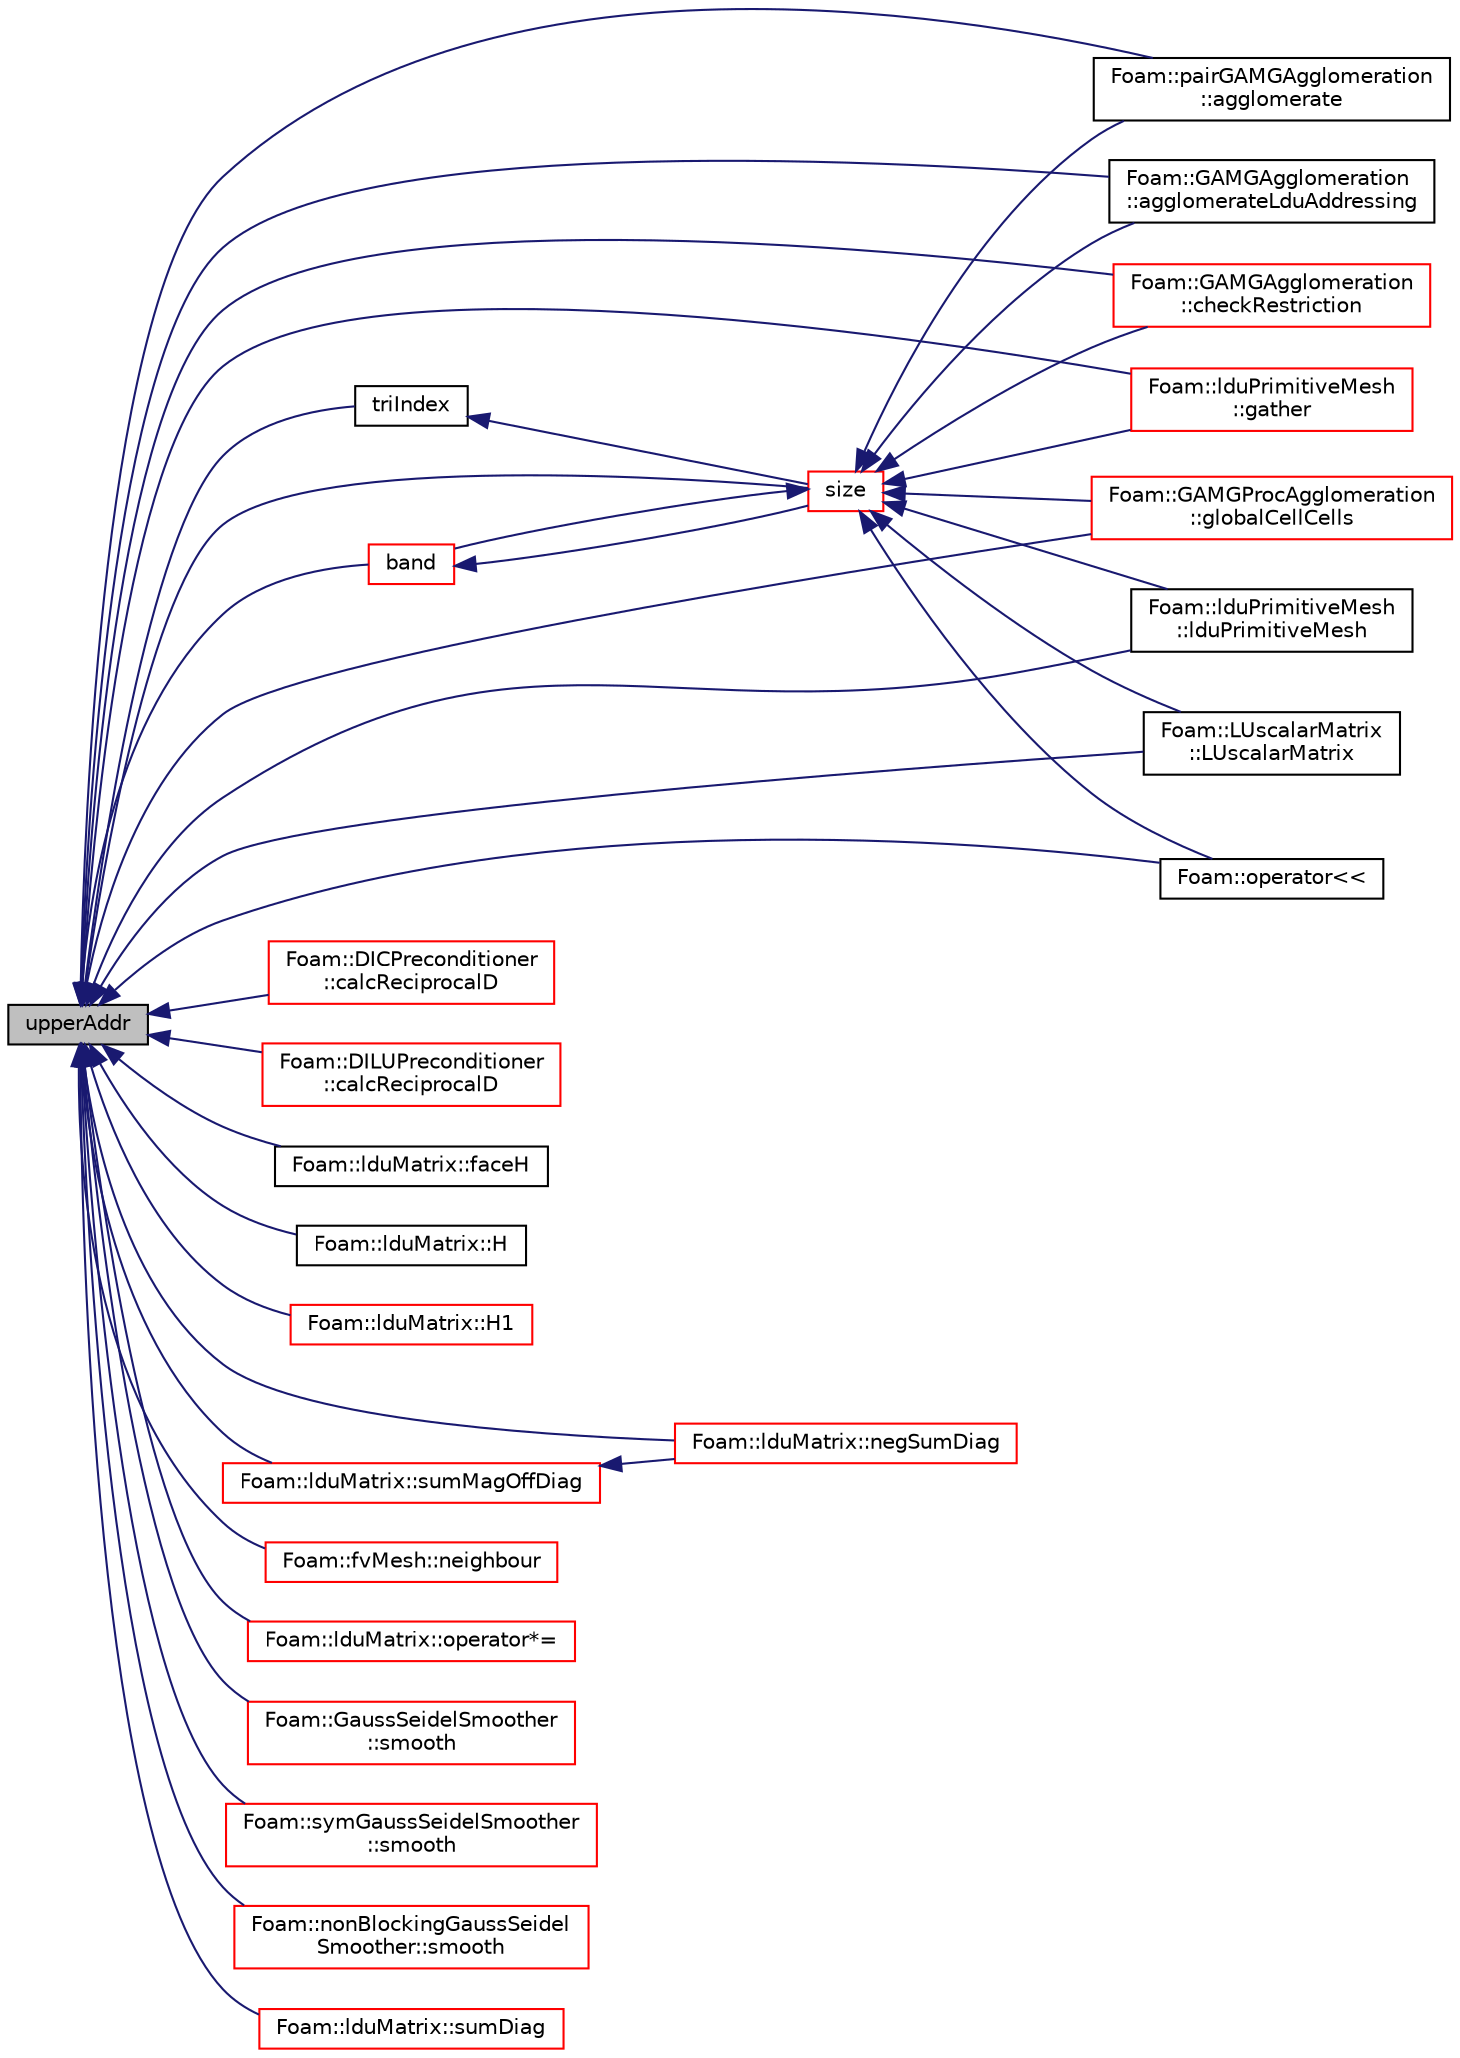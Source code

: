 digraph "upperAddr"
{
  bgcolor="transparent";
  edge [fontname="Helvetica",fontsize="10",labelfontname="Helvetica",labelfontsize="10"];
  node [fontname="Helvetica",fontsize="10",shape=record];
  rankdir="LR";
  Node2096 [label="upperAddr",height=0.2,width=0.4,color="black", fillcolor="grey75", style="filled", fontcolor="black"];
  Node2096 -> Node2097 [dir="back",color="midnightblue",fontsize="10",style="solid",fontname="Helvetica"];
  Node2097 [label="Foam::pairGAMGAgglomeration\l::agglomerate",height=0.2,width=0.4,color="black",URL="$a28017.html#a70a79dc9e89583565e07c680157e7823",tooltip="Calculate and return agglomeration. "];
  Node2096 -> Node2098 [dir="back",color="midnightblue",fontsize="10",style="solid",fontname="Helvetica"];
  Node2098 [label="Foam::GAMGAgglomeration\l::agglomerateLduAddressing",height=0.2,width=0.4,color="black",URL="$a28013.html#a1f8676d38e3715d5330beb58b7883c90",tooltip="Assemble coarse mesh addressing. "];
  Node2096 -> Node2099 [dir="back",color="midnightblue",fontsize="10",style="solid",fontname="Helvetica"];
  Node2099 [label="band",height=0.2,width=0.4,color="red",URL="$a27897.html#a90a5be24211deb5a30bd2b9d72b28cd8",tooltip="Calculate bandwidth and profile of addressing. "];
  Node2099 -> Node2100 [dir="back",color="midnightblue",fontsize="10",style="solid",fontname="Helvetica"];
  Node2100 [label="size",height=0.2,width=0.4,color="red",URL="$a27897.html#a9facbf0a118d395c89884e45a5ca4e4b",tooltip="Return number of equations. "];
  Node2100 -> Node2097 [dir="back",color="midnightblue",fontsize="10",style="solid",fontname="Helvetica"];
  Node2100 -> Node2098 [dir="back",color="midnightblue",fontsize="10",style="solid",fontname="Helvetica"];
  Node2100 -> Node2099 [dir="back",color="midnightblue",fontsize="10",style="solid",fontname="Helvetica"];
  Node2100 -> Node2101 [dir="back",color="midnightblue",fontsize="10",style="solid",fontname="Helvetica"];
  Node2101 [label="Foam::GAMGAgglomeration\l::checkRestriction",height=0.2,width=0.4,color="red",URL="$a28013.html#ac6f2eee543459c0116f73cbde0b7b146",tooltip="Given restriction determines if coarse cells are connected. "];
  Node2100 -> Node2144 [dir="back",color="midnightblue",fontsize="10",style="solid",fontname="Helvetica"];
  Node2144 [label="Foam::lduPrimitiveMesh\l::gather",height=0.2,width=0.4,color="red",URL="$a28285.html#ad7514c3eec68fa18c472b5dfe1c2b5a4",tooltip="Gather meshes from other processors onto procIDs[0]. "];
  Node2100 -> Node2148 [dir="back",color="midnightblue",fontsize="10",style="solid",fontname="Helvetica"];
  Node2148 [label="Foam::GAMGProcAgglomeration\l::globalCellCells",height=0.2,width=0.4,color="red",URL="$a28025.html#a59b7daeb97bb6479a59cdeacff965dc5",tooltip="Debug: calculate global cell-cells. "];
  Node2100 -> Node2146 [dir="back",color="midnightblue",fontsize="10",style="solid",fontname="Helvetica"];
  Node2146 [label="Foam::lduPrimitiveMesh\l::lduPrimitiveMesh",height=0.2,width=0.4,color="black",URL="$a28285.html#aeae1eb8af27cafdc116980dd48968d19",tooltip="Construct by combining multiple meshes. The meshes come from. "];
  Node2100 -> Node2150 [dir="back",color="midnightblue",fontsize="10",style="solid",fontname="Helvetica"];
  Node2150 [label="Foam::LUscalarMatrix\l::LUscalarMatrix",height=0.2,width=0.4,color="black",URL="$a28169.html#aebab11f1a492c2f8e5e99c3e138253ce",tooltip="Construct from lduMatrix and perform LU decomposition. "];
  Node2100 -> Node2152 [dir="back",color="midnightblue",fontsize="10",style="solid",fontname="Helvetica"];
  Node2152 [label="Foam::operator\<\<",height=0.2,width=0.4,color="black",URL="$a21851.html#a79b2e822edaa7d7137c32c9cba93fbcc"];
  Node2096 -> Node2155 [dir="back",color="midnightblue",fontsize="10",style="solid",fontname="Helvetica"];
  Node2155 [label="Foam::DICPreconditioner\l::calcReciprocalD",height=0.2,width=0.4,color="red",URL="$a27949.html#a0e2f579bbf250828b4e3f250dbadf455",tooltip="Calculate the reciprocal of the preconditioned diagonal. "];
  Node2096 -> Node2159 [dir="back",color="midnightblue",fontsize="10",style="solid",fontname="Helvetica"];
  Node2159 [label="Foam::DILUPreconditioner\l::calcReciprocalD",height=0.2,width=0.4,color="red",URL="$a27953.html#a0e2f579bbf250828b4e3f250dbadf455",tooltip="Calculate the reciprocal of the preconditioned diagonal. "];
  Node2096 -> Node2101 [dir="back",color="midnightblue",fontsize="10",style="solid",fontname="Helvetica"];
  Node2096 -> Node2163 [dir="back",color="midnightblue",fontsize="10",style="solid",fontname="Helvetica"];
  Node2163 [label="Foam::lduMatrix::faceH",height=0.2,width=0.4,color="black",URL="$a27929.html#abd7a060a63362a6984b7e7bd72308d68"];
  Node2096 -> Node2144 [dir="back",color="midnightblue",fontsize="10",style="solid",fontname="Helvetica"];
  Node2096 -> Node2148 [dir="back",color="midnightblue",fontsize="10",style="solid",fontname="Helvetica"];
  Node2096 -> Node2164 [dir="back",color="midnightblue",fontsize="10",style="solid",fontname="Helvetica"];
  Node2164 [label="Foam::lduMatrix::H",height=0.2,width=0.4,color="black",URL="$a27929.html#a3dc09d787913c10fb48ee4a07d78587f"];
  Node2096 -> Node2165 [dir="back",color="midnightblue",fontsize="10",style="solid",fontname="Helvetica"];
  Node2165 [label="Foam::lduMatrix::H1",height=0.2,width=0.4,color="red",URL="$a27929.html#a090039c15b52321e7a7a6a90c0a29bbe"];
  Node2096 -> Node2146 [dir="back",color="midnightblue",fontsize="10",style="solid",fontname="Helvetica"];
  Node2096 -> Node2150 [dir="back",color="midnightblue",fontsize="10",style="solid",fontname="Helvetica"];
  Node2096 -> Node2196 [dir="back",color="midnightblue",fontsize="10",style="solid",fontname="Helvetica"];
  Node2196 [label="Foam::lduMatrix::negSumDiag",height=0.2,width=0.4,color="red",URL="$a27929.html#a7ad351a572b04686613ec1f9650ad95c"];
  Node2096 -> Node2206 [dir="back",color="midnightblue",fontsize="10",style="solid",fontname="Helvetica"];
  Node2206 [label="Foam::fvMesh::neighbour",height=0.2,width=0.4,color="red",URL="$a23593.html#aab1a7f2af09b33005a527e107c7b3fad",tooltip="Internal face neighbour. "];
  Node2096 -> Node2174 [dir="back",color="midnightblue",fontsize="10",style="solid",fontname="Helvetica"];
  Node2174 [label="Foam::lduMatrix::operator*=",height=0.2,width=0.4,color="red",URL="$a27929.html#a8b7e3e95bdfe12c335fe5d27d6d4fa9f"];
  Node2096 -> Node2152 [dir="back",color="midnightblue",fontsize="10",style="solid",fontname="Helvetica"];
  Node2096 -> Node2100 [dir="back",color="midnightblue",fontsize="10",style="solid",fontname="Helvetica"];
  Node2096 -> Node4025 [dir="back",color="midnightblue",fontsize="10",style="solid",fontname="Helvetica"];
  Node4025 [label="Foam::GaussSeidelSmoother\l::smooth",height=0.2,width=0.4,color="red",URL="$a27989.html#a8622cba882900a35ce041c544a6134c0",tooltip="Smooth for the given number of sweeps. "];
  Node2096 -> Node4029 [dir="back",color="midnightblue",fontsize="10",style="solid",fontname="Helvetica"];
  Node4029 [label="Foam::symGaussSeidelSmoother\l::smooth",height=0.2,width=0.4,color="red",URL="$a27997.html#a8622cba882900a35ce041c544a6134c0",tooltip="Smooth for the given number of sweeps. "];
  Node2096 -> Node4027 [dir="back",color="midnightblue",fontsize="10",style="solid",fontname="Helvetica"];
  Node4027 [label="Foam::nonBlockingGaussSeidel\lSmoother::smooth",height=0.2,width=0.4,color="red",URL="$a27993.html#a84def9b216d3c88d8c9d2e410aa7ff04",tooltip="Smooth for the given number of sweeps. "];
  Node2096 -> Node4033 [dir="back",color="midnightblue",fontsize="10",style="solid",fontname="Helvetica"];
  Node4033 [label="Foam::lduMatrix::sumDiag",height=0.2,width=0.4,color="red",URL="$a27929.html#a2034fb6b7d0fc02febd7b511e063d285"];
  Node2096 -> Node4034 [dir="back",color="midnightblue",fontsize="10",style="solid",fontname="Helvetica"];
  Node4034 [label="Foam::lduMatrix::sumMagOffDiag",height=0.2,width=0.4,color="red",URL="$a27929.html#abcea6927adad977b250dc984505099f0"];
  Node4034 -> Node2196 [dir="back",color="midnightblue",fontsize="10",style="solid",fontname="Helvetica"];
  Node2096 -> Node4035 [dir="back",color="midnightblue",fontsize="10",style="solid",fontname="Helvetica"];
  Node4035 [label="triIndex",height=0.2,width=0.4,color="black",URL="$a27897.html#afe60b4ce8347859fa8ce1eb6ca64328f",tooltip="Return off-diagonal index given owner and neighbour label. "];
  Node4035 -> Node2100 [dir="back",color="midnightblue",fontsize="10",style="solid",fontname="Helvetica"];
}
